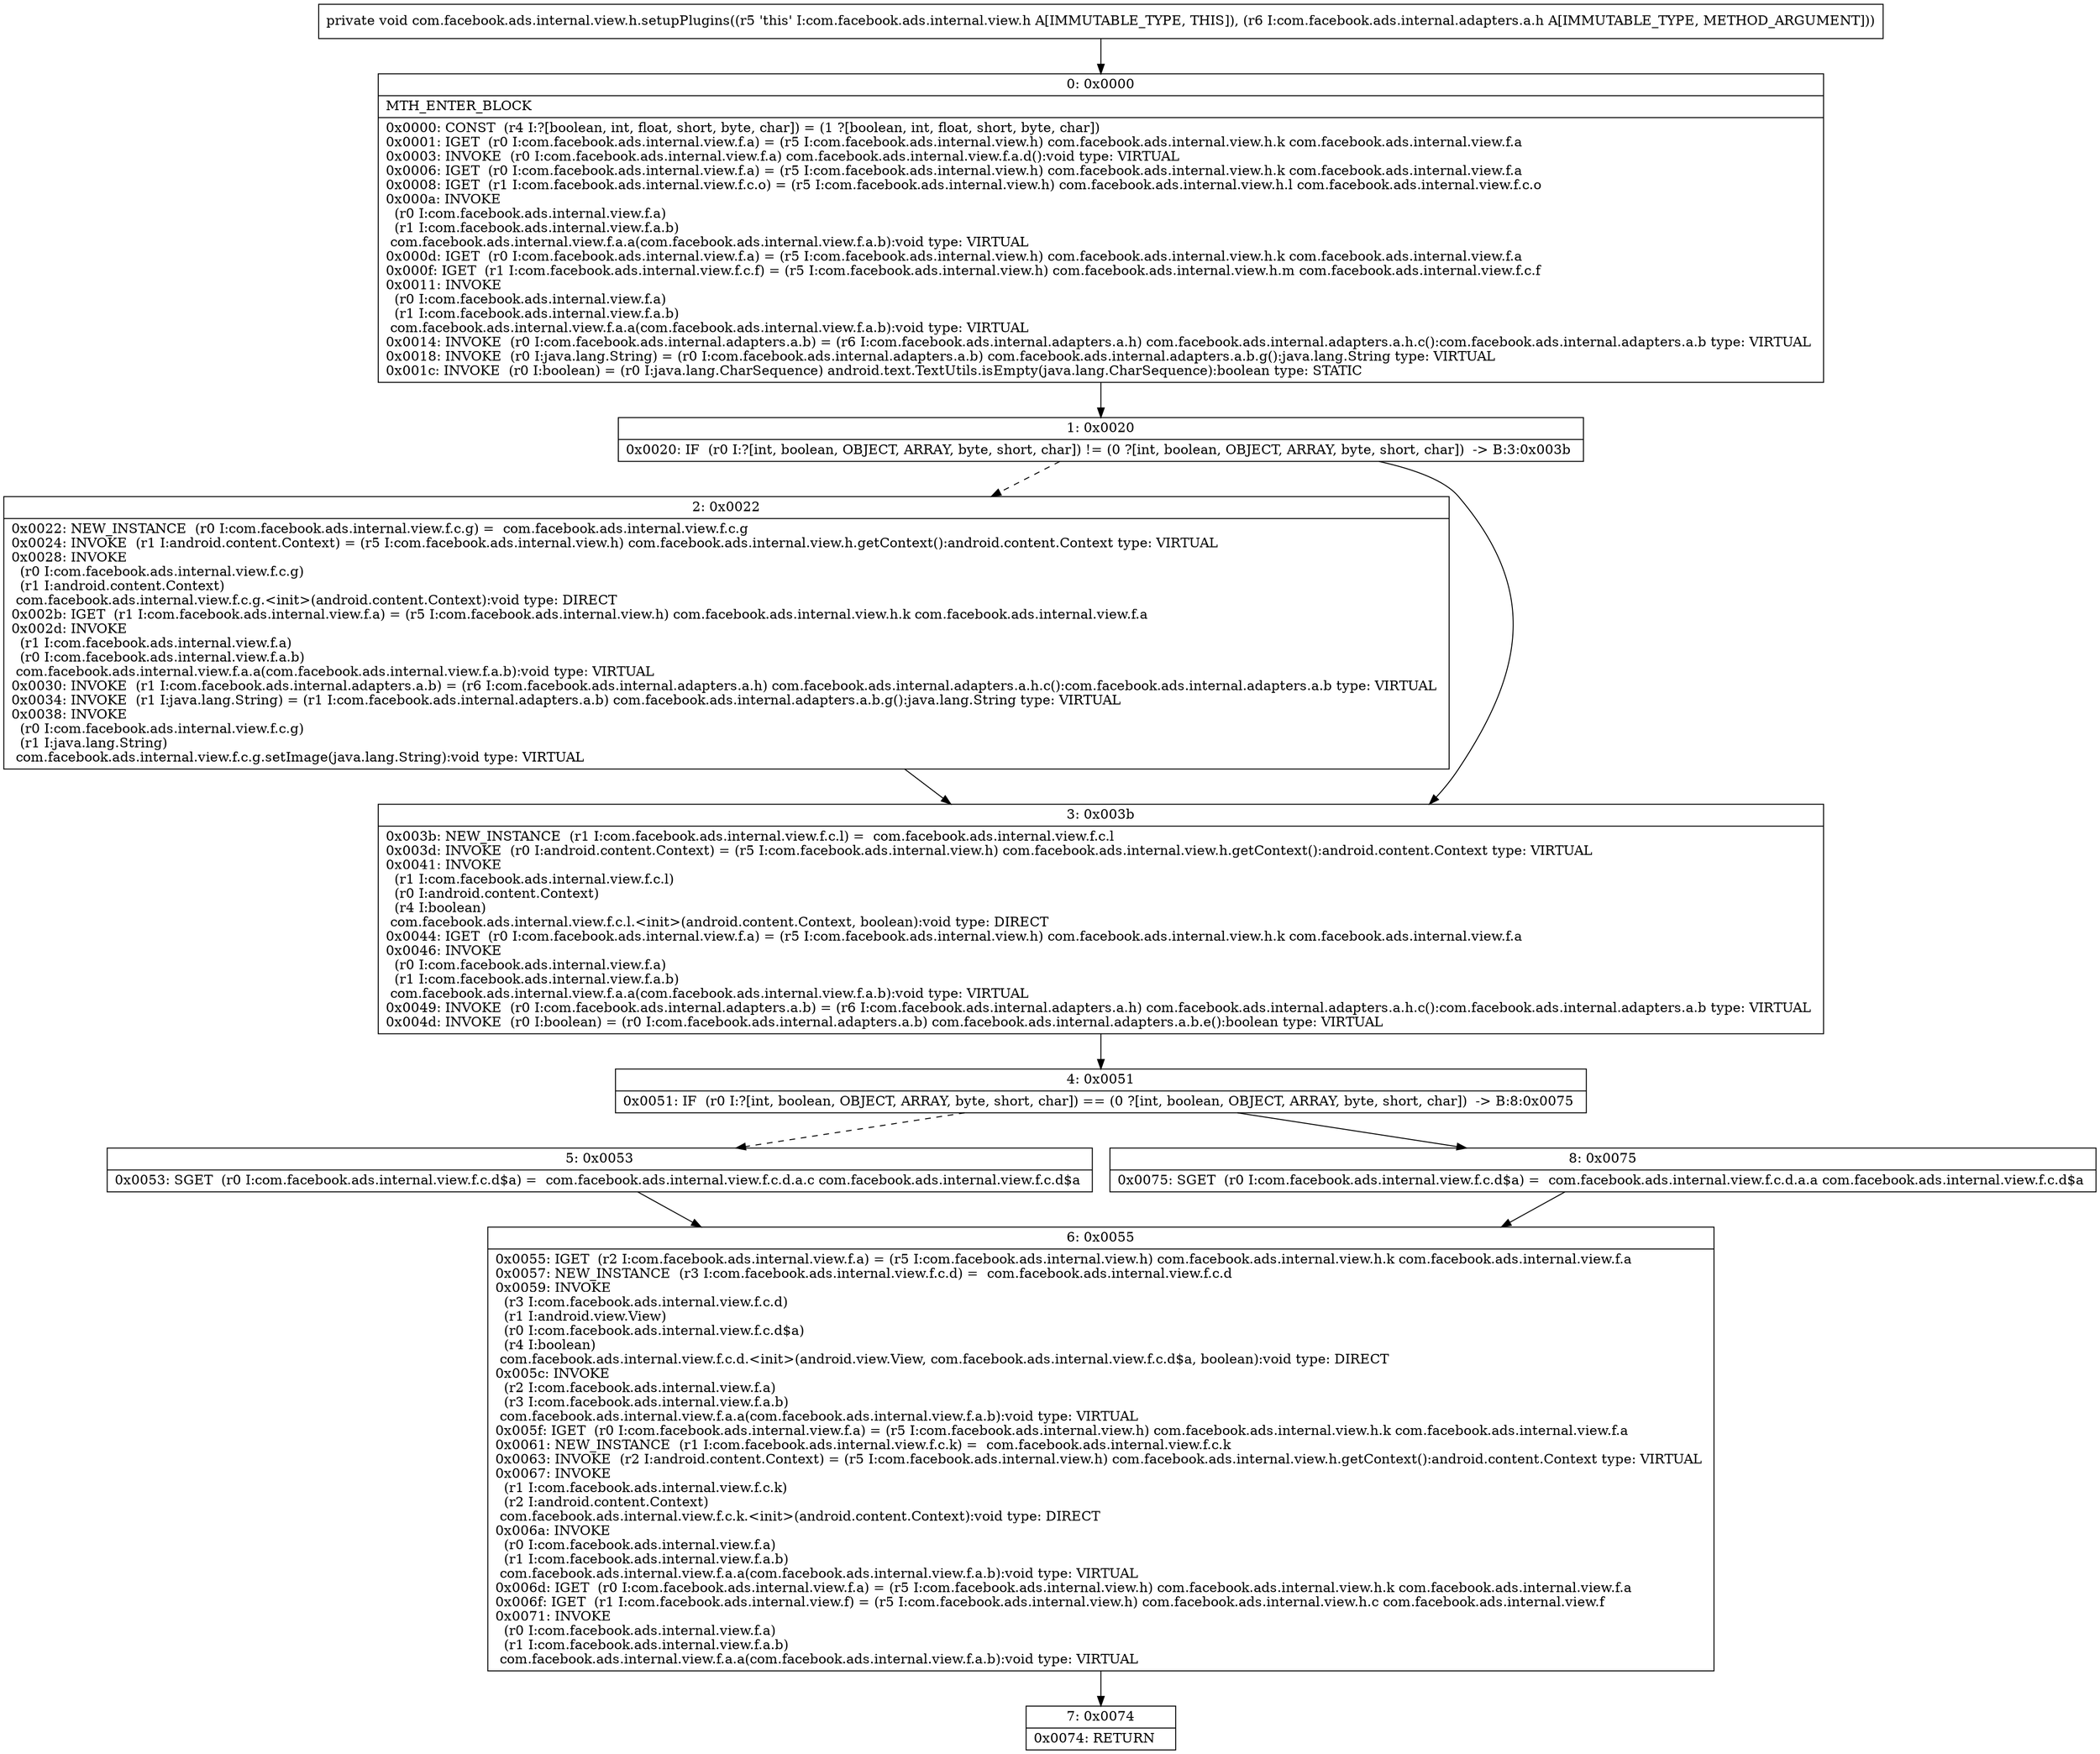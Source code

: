 digraph "CFG forcom.facebook.ads.internal.view.h.setupPlugins(Lcom\/facebook\/ads\/internal\/adapters\/a\/h;)V" {
Node_0 [shape=record,label="{0\:\ 0x0000|MTH_ENTER_BLOCK\l|0x0000: CONST  (r4 I:?[boolean, int, float, short, byte, char]) = (1 ?[boolean, int, float, short, byte, char]) \l0x0001: IGET  (r0 I:com.facebook.ads.internal.view.f.a) = (r5 I:com.facebook.ads.internal.view.h) com.facebook.ads.internal.view.h.k com.facebook.ads.internal.view.f.a \l0x0003: INVOKE  (r0 I:com.facebook.ads.internal.view.f.a) com.facebook.ads.internal.view.f.a.d():void type: VIRTUAL \l0x0006: IGET  (r0 I:com.facebook.ads.internal.view.f.a) = (r5 I:com.facebook.ads.internal.view.h) com.facebook.ads.internal.view.h.k com.facebook.ads.internal.view.f.a \l0x0008: IGET  (r1 I:com.facebook.ads.internal.view.f.c.o) = (r5 I:com.facebook.ads.internal.view.h) com.facebook.ads.internal.view.h.l com.facebook.ads.internal.view.f.c.o \l0x000a: INVOKE  \l  (r0 I:com.facebook.ads.internal.view.f.a)\l  (r1 I:com.facebook.ads.internal.view.f.a.b)\l com.facebook.ads.internal.view.f.a.a(com.facebook.ads.internal.view.f.a.b):void type: VIRTUAL \l0x000d: IGET  (r0 I:com.facebook.ads.internal.view.f.a) = (r5 I:com.facebook.ads.internal.view.h) com.facebook.ads.internal.view.h.k com.facebook.ads.internal.view.f.a \l0x000f: IGET  (r1 I:com.facebook.ads.internal.view.f.c.f) = (r5 I:com.facebook.ads.internal.view.h) com.facebook.ads.internal.view.h.m com.facebook.ads.internal.view.f.c.f \l0x0011: INVOKE  \l  (r0 I:com.facebook.ads.internal.view.f.a)\l  (r1 I:com.facebook.ads.internal.view.f.a.b)\l com.facebook.ads.internal.view.f.a.a(com.facebook.ads.internal.view.f.a.b):void type: VIRTUAL \l0x0014: INVOKE  (r0 I:com.facebook.ads.internal.adapters.a.b) = (r6 I:com.facebook.ads.internal.adapters.a.h) com.facebook.ads.internal.adapters.a.h.c():com.facebook.ads.internal.adapters.a.b type: VIRTUAL \l0x0018: INVOKE  (r0 I:java.lang.String) = (r0 I:com.facebook.ads.internal.adapters.a.b) com.facebook.ads.internal.adapters.a.b.g():java.lang.String type: VIRTUAL \l0x001c: INVOKE  (r0 I:boolean) = (r0 I:java.lang.CharSequence) android.text.TextUtils.isEmpty(java.lang.CharSequence):boolean type: STATIC \l}"];
Node_1 [shape=record,label="{1\:\ 0x0020|0x0020: IF  (r0 I:?[int, boolean, OBJECT, ARRAY, byte, short, char]) != (0 ?[int, boolean, OBJECT, ARRAY, byte, short, char])  \-\> B:3:0x003b \l}"];
Node_2 [shape=record,label="{2\:\ 0x0022|0x0022: NEW_INSTANCE  (r0 I:com.facebook.ads.internal.view.f.c.g) =  com.facebook.ads.internal.view.f.c.g \l0x0024: INVOKE  (r1 I:android.content.Context) = (r5 I:com.facebook.ads.internal.view.h) com.facebook.ads.internal.view.h.getContext():android.content.Context type: VIRTUAL \l0x0028: INVOKE  \l  (r0 I:com.facebook.ads.internal.view.f.c.g)\l  (r1 I:android.content.Context)\l com.facebook.ads.internal.view.f.c.g.\<init\>(android.content.Context):void type: DIRECT \l0x002b: IGET  (r1 I:com.facebook.ads.internal.view.f.a) = (r5 I:com.facebook.ads.internal.view.h) com.facebook.ads.internal.view.h.k com.facebook.ads.internal.view.f.a \l0x002d: INVOKE  \l  (r1 I:com.facebook.ads.internal.view.f.a)\l  (r0 I:com.facebook.ads.internal.view.f.a.b)\l com.facebook.ads.internal.view.f.a.a(com.facebook.ads.internal.view.f.a.b):void type: VIRTUAL \l0x0030: INVOKE  (r1 I:com.facebook.ads.internal.adapters.a.b) = (r6 I:com.facebook.ads.internal.adapters.a.h) com.facebook.ads.internal.adapters.a.h.c():com.facebook.ads.internal.adapters.a.b type: VIRTUAL \l0x0034: INVOKE  (r1 I:java.lang.String) = (r1 I:com.facebook.ads.internal.adapters.a.b) com.facebook.ads.internal.adapters.a.b.g():java.lang.String type: VIRTUAL \l0x0038: INVOKE  \l  (r0 I:com.facebook.ads.internal.view.f.c.g)\l  (r1 I:java.lang.String)\l com.facebook.ads.internal.view.f.c.g.setImage(java.lang.String):void type: VIRTUAL \l}"];
Node_3 [shape=record,label="{3\:\ 0x003b|0x003b: NEW_INSTANCE  (r1 I:com.facebook.ads.internal.view.f.c.l) =  com.facebook.ads.internal.view.f.c.l \l0x003d: INVOKE  (r0 I:android.content.Context) = (r5 I:com.facebook.ads.internal.view.h) com.facebook.ads.internal.view.h.getContext():android.content.Context type: VIRTUAL \l0x0041: INVOKE  \l  (r1 I:com.facebook.ads.internal.view.f.c.l)\l  (r0 I:android.content.Context)\l  (r4 I:boolean)\l com.facebook.ads.internal.view.f.c.l.\<init\>(android.content.Context, boolean):void type: DIRECT \l0x0044: IGET  (r0 I:com.facebook.ads.internal.view.f.a) = (r5 I:com.facebook.ads.internal.view.h) com.facebook.ads.internal.view.h.k com.facebook.ads.internal.view.f.a \l0x0046: INVOKE  \l  (r0 I:com.facebook.ads.internal.view.f.a)\l  (r1 I:com.facebook.ads.internal.view.f.a.b)\l com.facebook.ads.internal.view.f.a.a(com.facebook.ads.internal.view.f.a.b):void type: VIRTUAL \l0x0049: INVOKE  (r0 I:com.facebook.ads.internal.adapters.a.b) = (r6 I:com.facebook.ads.internal.adapters.a.h) com.facebook.ads.internal.adapters.a.h.c():com.facebook.ads.internal.adapters.a.b type: VIRTUAL \l0x004d: INVOKE  (r0 I:boolean) = (r0 I:com.facebook.ads.internal.adapters.a.b) com.facebook.ads.internal.adapters.a.b.e():boolean type: VIRTUAL \l}"];
Node_4 [shape=record,label="{4\:\ 0x0051|0x0051: IF  (r0 I:?[int, boolean, OBJECT, ARRAY, byte, short, char]) == (0 ?[int, boolean, OBJECT, ARRAY, byte, short, char])  \-\> B:8:0x0075 \l}"];
Node_5 [shape=record,label="{5\:\ 0x0053|0x0053: SGET  (r0 I:com.facebook.ads.internal.view.f.c.d$a) =  com.facebook.ads.internal.view.f.c.d.a.c com.facebook.ads.internal.view.f.c.d$a \l}"];
Node_6 [shape=record,label="{6\:\ 0x0055|0x0055: IGET  (r2 I:com.facebook.ads.internal.view.f.a) = (r5 I:com.facebook.ads.internal.view.h) com.facebook.ads.internal.view.h.k com.facebook.ads.internal.view.f.a \l0x0057: NEW_INSTANCE  (r3 I:com.facebook.ads.internal.view.f.c.d) =  com.facebook.ads.internal.view.f.c.d \l0x0059: INVOKE  \l  (r3 I:com.facebook.ads.internal.view.f.c.d)\l  (r1 I:android.view.View)\l  (r0 I:com.facebook.ads.internal.view.f.c.d$a)\l  (r4 I:boolean)\l com.facebook.ads.internal.view.f.c.d.\<init\>(android.view.View, com.facebook.ads.internal.view.f.c.d$a, boolean):void type: DIRECT \l0x005c: INVOKE  \l  (r2 I:com.facebook.ads.internal.view.f.a)\l  (r3 I:com.facebook.ads.internal.view.f.a.b)\l com.facebook.ads.internal.view.f.a.a(com.facebook.ads.internal.view.f.a.b):void type: VIRTUAL \l0x005f: IGET  (r0 I:com.facebook.ads.internal.view.f.a) = (r5 I:com.facebook.ads.internal.view.h) com.facebook.ads.internal.view.h.k com.facebook.ads.internal.view.f.a \l0x0061: NEW_INSTANCE  (r1 I:com.facebook.ads.internal.view.f.c.k) =  com.facebook.ads.internal.view.f.c.k \l0x0063: INVOKE  (r2 I:android.content.Context) = (r5 I:com.facebook.ads.internal.view.h) com.facebook.ads.internal.view.h.getContext():android.content.Context type: VIRTUAL \l0x0067: INVOKE  \l  (r1 I:com.facebook.ads.internal.view.f.c.k)\l  (r2 I:android.content.Context)\l com.facebook.ads.internal.view.f.c.k.\<init\>(android.content.Context):void type: DIRECT \l0x006a: INVOKE  \l  (r0 I:com.facebook.ads.internal.view.f.a)\l  (r1 I:com.facebook.ads.internal.view.f.a.b)\l com.facebook.ads.internal.view.f.a.a(com.facebook.ads.internal.view.f.a.b):void type: VIRTUAL \l0x006d: IGET  (r0 I:com.facebook.ads.internal.view.f.a) = (r5 I:com.facebook.ads.internal.view.h) com.facebook.ads.internal.view.h.k com.facebook.ads.internal.view.f.a \l0x006f: IGET  (r1 I:com.facebook.ads.internal.view.f) = (r5 I:com.facebook.ads.internal.view.h) com.facebook.ads.internal.view.h.c com.facebook.ads.internal.view.f \l0x0071: INVOKE  \l  (r0 I:com.facebook.ads.internal.view.f.a)\l  (r1 I:com.facebook.ads.internal.view.f.a.b)\l com.facebook.ads.internal.view.f.a.a(com.facebook.ads.internal.view.f.a.b):void type: VIRTUAL \l}"];
Node_7 [shape=record,label="{7\:\ 0x0074|0x0074: RETURN   \l}"];
Node_8 [shape=record,label="{8\:\ 0x0075|0x0075: SGET  (r0 I:com.facebook.ads.internal.view.f.c.d$a) =  com.facebook.ads.internal.view.f.c.d.a.a com.facebook.ads.internal.view.f.c.d$a \l}"];
MethodNode[shape=record,label="{private void com.facebook.ads.internal.view.h.setupPlugins((r5 'this' I:com.facebook.ads.internal.view.h A[IMMUTABLE_TYPE, THIS]), (r6 I:com.facebook.ads.internal.adapters.a.h A[IMMUTABLE_TYPE, METHOD_ARGUMENT])) }"];
MethodNode -> Node_0;
Node_0 -> Node_1;
Node_1 -> Node_2[style=dashed];
Node_1 -> Node_3;
Node_2 -> Node_3;
Node_3 -> Node_4;
Node_4 -> Node_5[style=dashed];
Node_4 -> Node_8;
Node_5 -> Node_6;
Node_6 -> Node_7;
Node_8 -> Node_6;
}

